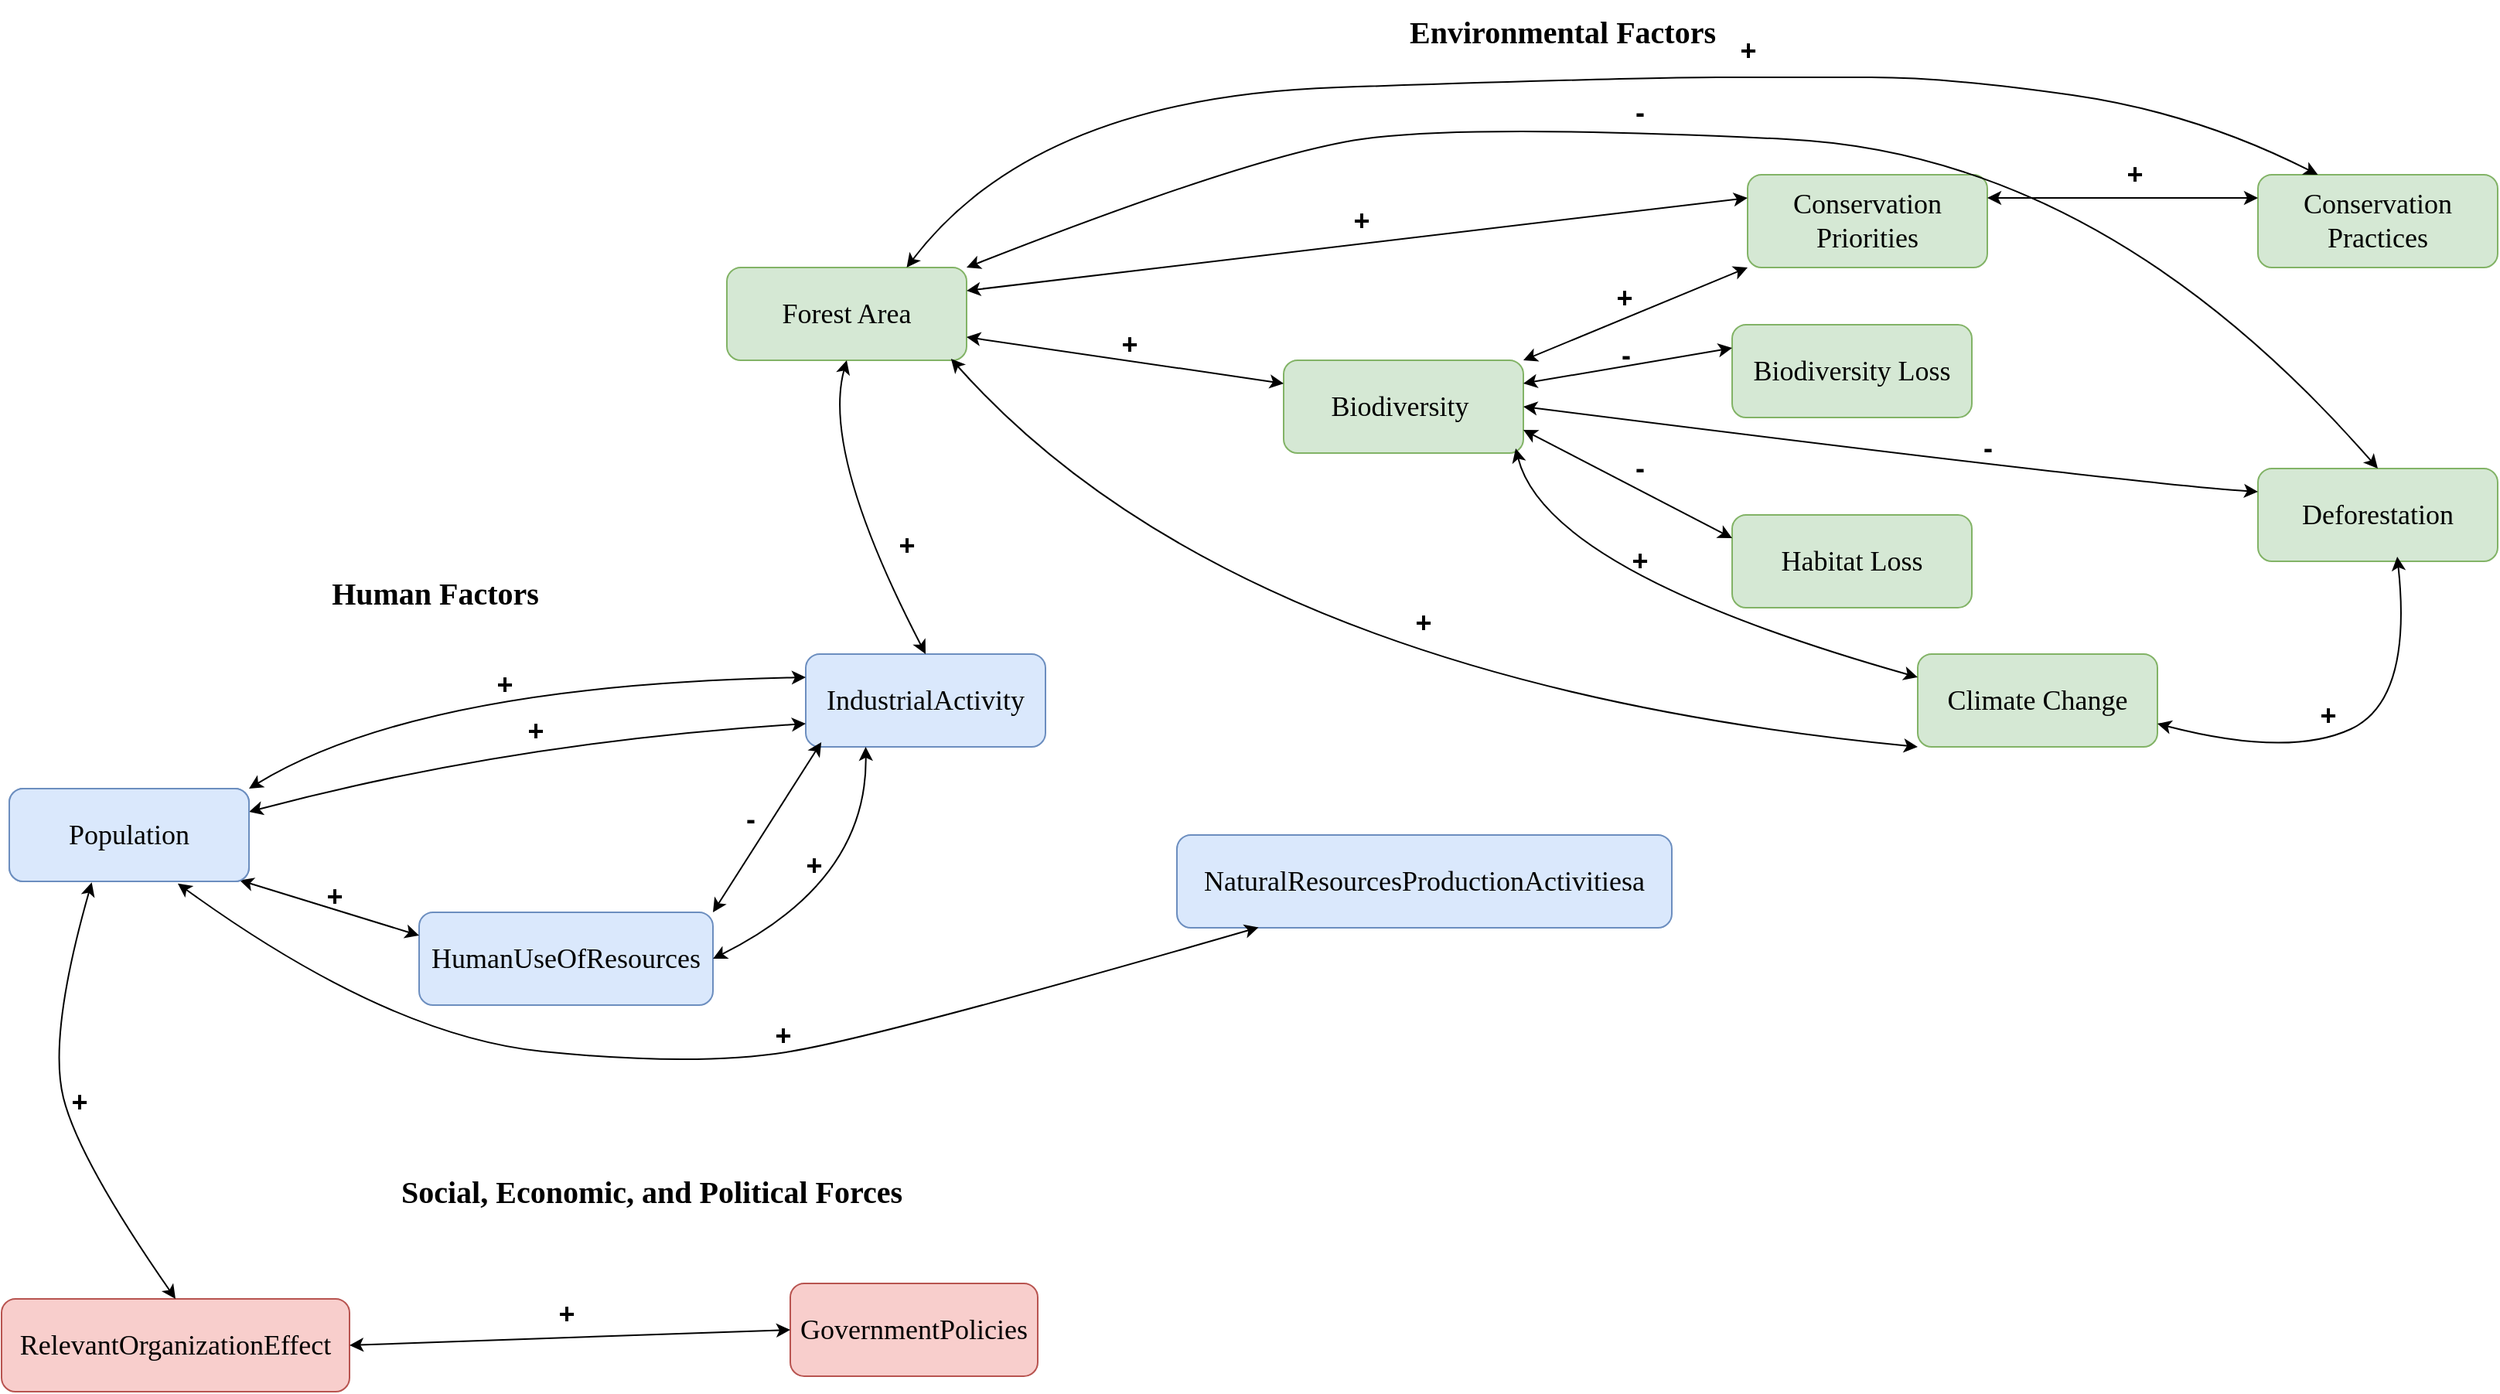 <mxfile version="22.0.4" type="github">
  <diagram name="Page-1" id="zB_I1wsIQ56pGqQ2V1rR">
    <mxGraphModel dx="1354" dy="754" grid="1" gridSize="10" guides="1" tooltips="1" connect="1" arrows="1" fold="1" page="1" pageScale="1" pageWidth="1920" pageHeight="1200" math="0" shadow="0">
      <root>
        <mxCell id="0" />
        <mxCell id="1" parent="0" />
        <mxCell id="jdVaecQ7j_w1OCTPGQky-2" value="&lt;font face=&quot;Garamond&quot; style=&quot;font-size: 20px;&quot;&gt;&lt;b&gt;Environmental Factors&lt;/b&gt;&lt;/font&gt;" style="text;html=1;align=center;verticalAlign=middle;resizable=0;points=[];autosize=1;strokeColor=none;fillColor=none;" vertex="1" parent="1">
          <mxGeometry x="939" width="220" height="40" as="geometry" />
        </mxCell>
        <mxCell id="jdVaecQ7j_w1OCTPGQky-4" value="&lt;font style=&quot;font-size: 18px;&quot; face=&quot;Garamond&quot;&gt;Forest Area &lt;/font&gt;" style="rounded=1;whiteSpace=wrap;html=1;fillColor=#d5e8d4;strokeColor=#82b366;" vertex="1" parent="1">
          <mxGeometry x="509" y="173" width="155" height="60" as="geometry" />
        </mxCell>
        <mxCell id="jdVaecQ7j_w1OCTPGQky-5" value="&lt;font face=&quot;Garamond&quot; style=&quot;font-size: 18px;&quot;&gt;Biodiversity&amp;nbsp;&lt;/font&gt;" style="rounded=1;whiteSpace=wrap;html=1;fillColor=#d5e8d4;strokeColor=#82b366;align=center;" vertex="1" parent="1">
          <mxGeometry x="869" y="233" width="155" height="60" as="geometry" />
        </mxCell>
        <mxCell id="jdVaecQ7j_w1OCTPGQky-6" value="&lt;font style=&quot;font-size: 18px;&quot; face=&quot;Garamond&quot;&gt;Climate Change&lt;/font&gt;" style="rounded=1;whiteSpace=wrap;html=1;fillColor=#d5e8d4;strokeColor=#82b366;" vertex="1" parent="1">
          <mxGeometry x="1279" y="423" width="155" height="60" as="geometry" />
        </mxCell>
        <mxCell id="jdVaecQ7j_w1OCTPGQky-7" value="&lt;font style=&quot;font-size: 18px;&quot; face=&quot;Garamond&quot;&gt;Deforestation&lt;/font&gt;" style="rounded=1;whiteSpace=wrap;html=1;fillColor=#d5e8d4;strokeColor=#82b366;" vertex="1" parent="1">
          <mxGeometry x="1499" y="303" width="155" height="60" as="geometry" />
        </mxCell>
        <mxCell id="jdVaecQ7j_w1OCTPGQky-8" value="&lt;font style=&quot;font-size: 18px;&quot; face=&quot;Garamond&quot;&gt;Biodiversity Loss&lt;/font&gt;" style="rounded=1;whiteSpace=wrap;html=1;fillColor=#d5e8d4;strokeColor=#82b366;" vertex="1" parent="1">
          <mxGeometry x="1159" y="210" width="155" height="60" as="geometry" />
        </mxCell>
        <mxCell id="jdVaecQ7j_w1OCTPGQky-9" value="&lt;font face=&quot;Garamond&quot; style=&quot;font-size: 18px;&quot;&gt;Conservation Priorities&lt;/font&gt;" style="rounded=1;whiteSpace=wrap;html=1;fillColor=#d5e8d4;strokeColor=#82b366;" vertex="1" parent="1">
          <mxGeometry x="1169" y="113" width="155" height="60" as="geometry" />
        </mxCell>
        <mxCell id="jdVaecQ7j_w1OCTPGQky-10" value="&lt;font style=&quot;font-size: 18px;&quot; face=&quot;Garamond&quot;&gt;Conservation Practices&lt;/font&gt;" style="rounded=1;whiteSpace=wrap;html=1;fillColor=#d5e8d4;strokeColor=#82b366;" vertex="1" parent="1">
          <mxGeometry x="1499" y="113" width="155" height="60" as="geometry" />
        </mxCell>
        <mxCell id="jdVaecQ7j_w1OCTPGQky-16" value="&lt;font style=&quot;font-size: 18px;&quot; face=&quot;Garamond&quot;&gt;Habitat Loss&lt;/font&gt;" style="rounded=1;whiteSpace=wrap;html=1;fillColor=#d5e8d4;strokeColor=#82b366;" vertex="1" parent="1">
          <mxGeometry x="1159" y="333" width="155" height="60" as="geometry" />
        </mxCell>
        <mxCell id="jdVaecQ7j_w1OCTPGQky-20" value="" style="curved=1;endArrow=classic;html=1;rounded=0;entryX=0.25;entryY=0;entryDx=0;entryDy=0;endFill=1;startArrow=classic;startFill=1;exitX=0.75;exitY=0;exitDx=0;exitDy=0;" edge="1" parent="1" source="jdVaecQ7j_w1OCTPGQky-4" target="jdVaecQ7j_w1OCTPGQky-10">
          <mxGeometry width="50" height="50" relative="1" as="geometry">
            <mxPoint x="699" y="153" as="sourcePoint" />
            <mxPoint x="1509" y="73" as="targetPoint" />
            <Array as="points">
              <mxPoint x="709" y="63" />
              <mxPoint x="1099" y="50" />
              <mxPoint x="1199" y="50" />
              <mxPoint x="1299" y="50" />
              <mxPoint x="1459" y="73" />
            </Array>
          </mxGeometry>
        </mxCell>
        <mxCell id="jdVaecQ7j_w1OCTPGQky-21" value="&lt;b&gt;&lt;font style=&quot;font-size: 18px;&quot;&gt;+&lt;/font&gt;&lt;/b&gt;" style="text;html=1;align=center;verticalAlign=middle;resizable=0;points=[];autosize=1;strokeColor=none;fillColor=none;" vertex="1" parent="1">
          <mxGeometry x="1154" y="13" width="30" height="40" as="geometry" />
        </mxCell>
        <mxCell id="jdVaecQ7j_w1OCTPGQky-22" value="" style="endArrow=classic;startArrow=classic;html=1;rounded=0;exitX=1;exitY=0.25;exitDx=0;exitDy=0;entryX=0;entryY=0.25;entryDx=0;entryDy=0;" edge="1" parent="1" source="jdVaecQ7j_w1OCTPGQky-4" target="jdVaecQ7j_w1OCTPGQky-9">
          <mxGeometry width="50" height="50" relative="1" as="geometry">
            <mxPoint x="921.5" y="173" as="sourcePoint" />
            <mxPoint x="1139" y="143" as="targetPoint" />
          </mxGeometry>
        </mxCell>
        <mxCell id="jdVaecQ7j_w1OCTPGQky-23" value="&lt;font style=&quot;font-size: 18px;&quot;&gt;&lt;b&gt;+&lt;/b&gt;&lt;/font&gt;" style="text;html=1;align=center;verticalAlign=middle;resizable=0;points=[];autosize=1;strokeColor=none;fillColor=none;" vertex="1" parent="1">
          <mxGeometry x="904" y="123" width="30" height="40" as="geometry" />
        </mxCell>
        <mxCell id="jdVaecQ7j_w1OCTPGQky-24" value="" style="endArrow=classic;startArrow=classic;html=1;rounded=0;entryX=0;entryY=0.25;entryDx=0;entryDy=0;exitX=1;exitY=0.25;exitDx=0;exitDy=0;" edge="1" parent="1" source="jdVaecQ7j_w1OCTPGQky-9" target="jdVaecQ7j_w1OCTPGQky-10">
          <mxGeometry width="50" height="50" relative="1" as="geometry">
            <mxPoint x="1389" y="168" as="sourcePoint" />
            <mxPoint x="1439" y="118" as="targetPoint" />
          </mxGeometry>
        </mxCell>
        <mxCell id="jdVaecQ7j_w1OCTPGQky-25" value="&lt;b&gt;&lt;font style=&quot;font-size: 18px;&quot;&gt;+&lt;/font&gt;&lt;/b&gt;" style="text;html=1;align=center;verticalAlign=middle;resizable=0;points=[];autosize=1;strokeColor=none;fillColor=none;" vertex="1" parent="1">
          <mxGeometry x="1404" y="93" width="30" height="40" as="geometry" />
        </mxCell>
        <mxCell id="jdVaecQ7j_w1OCTPGQky-26" value="" style="endArrow=classic;startArrow=classic;html=1;rounded=0;entryX=0;entryY=0.25;entryDx=0;entryDy=0;exitX=1;exitY=0.75;exitDx=0;exitDy=0;" edge="1" parent="1" source="jdVaecQ7j_w1OCTPGQky-4" target="jdVaecQ7j_w1OCTPGQky-5">
          <mxGeometry width="50" height="50" relative="1" as="geometry">
            <mxPoint x="689" y="260" as="sourcePoint" />
            <mxPoint x="739" y="210" as="targetPoint" />
          </mxGeometry>
        </mxCell>
        <mxCell id="jdVaecQ7j_w1OCTPGQky-27" value="&lt;b&gt;&lt;font style=&quot;font-size: 18px;&quot;&gt;+&lt;/font&gt;&lt;/b&gt;" style="text;html=1;align=center;verticalAlign=middle;resizable=0;points=[];autosize=1;strokeColor=none;fillColor=none;" vertex="1" parent="1">
          <mxGeometry x="754" y="203" width="30" height="40" as="geometry" />
        </mxCell>
        <mxCell id="jdVaecQ7j_w1OCTPGQky-28" value="" style="endArrow=classic;startArrow=classic;html=1;rounded=0;entryX=0;entryY=0.25;entryDx=0;entryDy=0;exitX=1;exitY=0.25;exitDx=0;exitDy=0;" edge="1" parent="1" source="jdVaecQ7j_w1OCTPGQky-5" target="jdVaecQ7j_w1OCTPGQky-8">
          <mxGeometry width="50" height="50" relative="1" as="geometry">
            <mxPoint x="1049" y="280" as="sourcePoint" />
            <mxPoint x="1099" y="230" as="targetPoint" />
          </mxGeometry>
        </mxCell>
        <mxCell id="jdVaecQ7j_w1OCTPGQky-29" value="&lt;b&gt;&lt;font style=&quot;font-size: 18px;&quot;&gt;-&lt;/font&gt;&lt;/b&gt;" style="text;html=1;align=center;verticalAlign=middle;resizable=0;points=[];autosize=1;strokeColor=none;fillColor=none;" vertex="1" parent="1">
          <mxGeometry x="1075" y="210" width="30" height="40" as="geometry" />
        </mxCell>
        <mxCell id="jdVaecQ7j_w1OCTPGQky-30" value="" style="endArrow=classic;startArrow=classic;html=1;rounded=0;entryX=0;entryY=0.25;entryDx=0;entryDy=0;exitX=1;exitY=0.75;exitDx=0;exitDy=0;" edge="1" parent="1" source="jdVaecQ7j_w1OCTPGQky-5" target="jdVaecQ7j_w1OCTPGQky-16">
          <mxGeometry width="50" height="50" relative="1" as="geometry">
            <mxPoint x="1049" y="307" as="sourcePoint" />
            <mxPoint x="1099" y="257" as="targetPoint" />
          </mxGeometry>
        </mxCell>
        <mxCell id="jdVaecQ7j_w1OCTPGQky-31" value="&lt;font style=&quot;font-size: 18px;&quot;&gt;&lt;b&gt;-&lt;/b&gt;&lt;/font&gt;" style="text;html=1;align=center;verticalAlign=middle;resizable=0;points=[];autosize=1;strokeColor=none;fillColor=none;" vertex="1" parent="1">
          <mxGeometry x="1084" y="283" width="30" height="40" as="geometry" />
        </mxCell>
        <mxCell id="jdVaecQ7j_w1OCTPGQky-33" value="" style="curved=1;endArrow=classic;html=1;rounded=0;entryX=0;entryY=0.25;entryDx=0;entryDy=0;startArrow=classic;startFill=1;exitX=1;exitY=0.5;exitDx=0;exitDy=0;" edge="1" parent="1" source="jdVaecQ7j_w1OCTPGQky-5" target="jdVaecQ7j_w1OCTPGQky-7">
          <mxGeometry width="50" height="50" relative="1" as="geometry">
            <mxPoint x="1039" y="260" as="sourcePoint" />
            <mxPoint x="1469" y="313" as="targetPoint" />
            <Array as="points">
              <mxPoint x="1419" y="313" />
            </Array>
          </mxGeometry>
        </mxCell>
        <mxCell id="jdVaecQ7j_w1OCTPGQky-34" value="&lt;b&gt;&lt;font style=&quot;font-size: 18px;&quot;&gt;-&lt;/font&gt;&lt;/b&gt;" style="text;html=1;align=center;verticalAlign=middle;resizable=0;points=[];autosize=1;strokeColor=none;fillColor=none;" vertex="1" parent="1">
          <mxGeometry x="1309" y="270" width="30" height="40" as="geometry" />
        </mxCell>
        <mxCell id="jdVaecQ7j_w1OCTPGQky-35" value="" style="curved=1;endArrow=classic;html=1;rounded=0;entryX=0;entryY=0.25;entryDx=0;entryDy=0;startArrow=classic;startFill=1;exitX=0.968;exitY=0.95;exitDx=0;exitDy=0;exitPerimeter=0;" edge="1" parent="1" source="jdVaecQ7j_w1OCTPGQky-5" target="jdVaecQ7j_w1OCTPGQky-6">
          <mxGeometry width="50" height="50" relative="1" as="geometry">
            <mxPoint x="1019" y="300" as="sourcePoint" />
            <mxPoint x="1074" y="363" as="targetPoint" />
            <Array as="points">
              <mxPoint x="1039" y="370" />
            </Array>
          </mxGeometry>
        </mxCell>
        <mxCell id="jdVaecQ7j_w1OCTPGQky-36" value="&lt;b&gt;&lt;font style=&quot;font-size: 18px;&quot;&gt;+&lt;/font&gt;&lt;/b&gt;" style="text;html=1;align=center;verticalAlign=middle;resizable=0;points=[];autosize=1;strokeColor=none;fillColor=none;" vertex="1" parent="1">
          <mxGeometry x="1084" y="343" width="30" height="40" as="geometry" />
        </mxCell>
        <mxCell id="jdVaecQ7j_w1OCTPGQky-37" value="" style="endArrow=classic;startArrow=classic;html=1;rounded=0;entryX=0;entryY=1;entryDx=0;entryDy=0;exitX=1;exitY=0;exitDx=0;exitDy=0;" edge="1" parent="1" source="jdVaecQ7j_w1OCTPGQky-5" target="jdVaecQ7j_w1OCTPGQky-9">
          <mxGeometry width="50" height="50" relative="1" as="geometry">
            <mxPoint x="1024" y="223" as="sourcePoint" />
            <mxPoint x="1074" y="173" as="targetPoint" />
          </mxGeometry>
        </mxCell>
        <mxCell id="jdVaecQ7j_w1OCTPGQky-38" value="&lt;b&gt;&lt;font style=&quot;font-size: 18px;&quot;&gt;+&lt;/font&gt;&lt;/b&gt;" style="text;html=1;align=center;verticalAlign=middle;resizable=0;points=[];autosize=1;strokeColor=none;fillColor=none;" vertex="1" parent="1">
          <mxGeometry x="1074" y="173" width="30" height="40" as="geometry" />
        </mxCell>
        <mxCell id="jdVaecQ7j_w1OCTPGQky-39" value="" style="curved=1;endArrow=classic;html=1;rounded=0;entryX=0.581;entryY=0.95;entryDx=0;entryDy=0;entryPerimeter=0;startArrow=classic;startFill=1;exitX=1;exitY=0.75;exitDx=0;exitDy=0;" edge="1" parent="1" source="jdVaecQ7j_w1OCTPGQky-6" target="jdVaecQ7j_w1OCTPGQky-7">
          <mxGeometry width="50" height="50" relative="1" as="geometry">
            <mxPoint x="1479" y="490" as="sourcePoint" />
            <mxPoint x="1529" y="440" as="targetPoint" />
            <Array as="points">
              <mxPoint x="1519" y="490" />
              <mxPoint x="1599" y="453" />
            </Array>
          </mxGeometry>
        </mxCell>
        <mxCell id="jdVaecQ7j_w1OCTPGQky-41" value="&lt;b&gt;&lt;font style=&quot;font-size: 18px;&quot;&gt;+&lt;/font&gt;&lt;/b&gt;" style="text;html=1;align=center;verticalAlign=middle;resizable=0;points=[];autosize=1;strokeColor=none;fillColor=none;" vertex="1" parent="1">
          <mxGeometry x="1529" y="443" width="30" height="40" as="geometry" />
        </mxCell>
        <mxCell id="jdVaecQ7j_w1OCTPGQky-42" value="" style="curved=1;endArrow=classic;html=1;rounded=0;startArrow=classic;startFill=1;exitX=0.935;exitY=0.983;exitDx=0;exitDy=0;exitPerimeter=0;entryX=0;entryY=1;entryDx=0;entryDy=0;" edge="1" parent="1" source="jdVaecQ7j_w1OCTPGQky-4" target="jdVaecQ7j_w1OCTPGQky-6">
          <mxGeometry width="50" height="50" relative="1" as="geometry">
            <mxPoint x="659" y="320" as="sourcePoint" />
            <mxPoint x="1269" y="480" as="targetPoint" />
            <Array as="points">
              <mxPoint x="839" y="440" />
            </Array>
          </mxGeometry>
        </mxCell>
        <mxCell id="jdVaecQ7j_w1OCTPGQky-43" value="&lt;b&gt;&lt;font style=&quot;font-size: 18px;&quot;&gt;+&lt;/font&gt;&lt;/b&gt;" style="text;html=1;align=center;verticalAlign=middle;resizable=0;points=[];autosize=1;strokeColor=none;fillColor=none;" vertex="1" parent="1">
          <mxGeometry x="944" y="383" width="30" height="40" as="geometry" />
        </mxCell>
        <mxCell id="jdVaecQ7j_w1OCTPGQky-44" value="" style="curved=1;endArrow=classic;html=1;rounded=0;entryX=0.5;entryY=0;entryDx=0;entryDy=0;startArrow=classic;startFill=1;exitX=1;exitY=0;exitDx=0;exitDy=0;" edge="1" parent="1" source="jdVaecQ7j_w1OCTPGQky-4" target="jdVaecQ7j_w1OCTPGQky-7">
          <mxGeometry width="50" height="50" relative="1" as="geometry">
            <mxPoint x="699" y="160" as="sourcePoint" />
            <mxPoint x="1559" y="240" as="targetPoint" />
            <Array as="points">
              <mxPoint x="850" y="100" />
              <mxPoint x="989" y="80" />
              <mxPoint x="1399" y="100" />
            </Array>
          </mxGeometry>
        </mxCell>
        <mxCell id="jdVaecQ7j_w1OCTPGQky-45" value="&lt;b&gt;&lt;font style=&quot;font-size: 18px;&quot;&gt;-&lt;/font&gt;&lt;/b&gt;" style="text;html=1;align=center;verticalAlign=middle;resizable=0;points=[];autosize=1;strokeColor=none;fillColor=none;" vertex="1" parent="1">
          <mxGeometry x="1084" y="53" width="30" height="40" as="geometry" />
        </mxCell>
        <mxCell id="jdVaecQ7j_w1OCTPGQky-46" value="&lt;font style=&quot;font-size: 20px;&quot; face=&quot;Garamond&quot;&gt;&lt;b&gt;Human Factors&lt;/b&gt;&lt;/font&gt;" style="text;html=1;align=center;verticalAlign=middle;resizable=0;points=[];autosize=1;strokeColor=none;fillColor=none;" vertex="1" parent="1">
          <mxGeometry x="240" y="363" width="160" height="40" as="geometry" />
        </mxCell>
        <mxCell id="jdVaecQ7j_w1OCTPGQky-48" value="&lt;font style=&quot;font-size: 18px;&quot; face=&quot;Garamond&quot;&gt;Population&lt;/font&gt;" style="rounded=1;whiteSpace=wrap;html=1;fillColor=#dae8fc;strokeColor=#6c8ebf;" vertex="1" parent="1">
          <mxGeometry x="45" y="510" width="155" height="60" as="geometry" />
        </mxCell>
        <mxCell id="jdVaecQ7j_w1OCTPGQky-49" value="&lt;font face=&quot;Garamond&quot; style=&quot;font-size: 18px;&quot;&gt;HumanUseOfResources&lt;/font&gt;" style="rounded=1;whiteSpace=wrap;html=1;fillColor=#dae8fc;strokeColor=#6c8ebf;" vertex="1" parent="1">
          <mxGeometry x="310" y="590" width="190" height="60" as="geometry" />
        </mxCell>
        <mxCell id="jdVaecQ7j_w1OCTPGQky-50" value="&lt;font style=&quot;font-size: 18px;&quot; face=&quot;Garamond&quot;&gt;IndustrialActivity&lt;/font&gt;" style="rounded=1;whiteSpace=wrap;html=1;fillColor=#dae8fc;strokeColor=#6c8ebf;" vertex="1" parent="1">
          <mxGeometry x="560" y="423" width="155" height="60" as="geometry" />
        </mxCell>
        <mxCell id="jdVaecQ7j_w1OCTPGQky-51" value="&lt;font face=&quot;Garamond&quot; style=&quot;font-size: 18px;&quot;&gt;NaturalResourcesProductionActivitiesa&lt;/font&gt;" style="rounded=1;whiteSpace=wrap;html=1;fillColor=#dae8fc;strokeColor=#6c8ebf;" vertex="1" parent="1">
          <mxGeometry x="800" y="540" width="320" height="60" as="geometry" />
        </mxCell>
        <mxCell id="jdVaecQ7j_w1OCTPGQky-52" value="" style="curved=1;endArrow=classic;html=1;rounded=0;entryX=0.5;entryY=1;entryDx=0;entryDy=0;startArrow=classic;startFill=1;exitX=0.5;exitY=0;exitDx=0;exitDy=0;" edge="1" parent="1" source="jdVaecQ7j_w1OCTPGQky-50" target="jdVaecQ7j_w1OCTPGQky-4">
          <mxGeometry width="50" height="50" relative="1" as="geometry">
            <mxPoint x="570" y="343" as="sourcePoint" />
            <mxPoint x="620" y="293" as="targetPoint" />
            <Array as="points">
              <mxPoint x="570" y="293" />
            </Array>
          </mxGeometry>
        </mxCell>
        <mxCell id="jdVaecQ7j_w1OCTPGQky-53" value="&lt;font style=&quot;font-size: 18px;&quot;&gt;&lt;b&gt;+&lt;/b&gt;&lt;/font&gt;" style="text;html=1;align=center;verticalAlign=middle;resizable=0;points=[];autosize=1;strokeColor=none;fillColor=none;" vertex="1" parent="1">
          <mxGeometry x="610" y="333" width="30" height="40" as="geometry" />
        </mxCell>
        <mxCell id="jdVaecQ7j_w1OCTPGQky-54" value="" style="curved=1;endArrow=classic;html=1;rounded=0;entryX=0;entryY=0.25;entryDx=0;entryDy=0;startArrow=classic;startFill=1;exitX=1;exitY=0;exitDx=0;exitDy=0;" edge="1" parent="1" source="jdVaecQ7j_w1OCTPGQky-48" target="jdVaecQ7j_w1OCTPGQky-50">
          <mxGeometry width="50" height="50" relative="1" as="geometry">
            <mxPoint x="270" y="480" as="sourcePoint" />
            <mxPoint x="360" y="443" as="targetPoint" />
            <Array as="points">
              <mxPoint x="310" y="443" />
            </Array>
          </mxGeometry>
        </mxCell>
        <mxCell id="jdVaecQ7j_w1OCTPGQky-55" value="&lt;b&gt;&lt;font style=&quot;font-size: 18px;&quot;&gt;+&lt;/font&gt;&lt;/b&gt;" style="text;html=1;align=center;verticalAlign=middle;resizable=0;points=[];autosize=1;strokeColor=none;fillColor=none;" vertex="1" parent="1">
          <mxGeometry x="350" y="423" width="30" height="40" as="geometry" />
        </mxCell>
        <mxCell id="jdVaecQ7j_w1OCTPGQky-57" value="" style="curved=1;endArrow=classic;html=1;rounded=0;entryX=0;entryY=0.75;entryDx=0;entryDy=0;startArrow=classic;startFill=1;exitX=1;exitY=0.25;exitDx=0;exitDy=0;" edge="1" parent="1" source="jdVaecQ7j_w1OCTPGQky-48" target="jdVaecQ7j_w1OCTPGQky-50">
          <mxGeometry width="50" height="50" relative="1" as="geometry">
            <mxPoint x="230" y="530" as="sourcePoint" />
            <mxPoint x="420" y="480" as="targetPoint" />
            <Array as="points">
              <mxPoint x="370" y="480" />
            </Array>
          </mxGeometry>
        </mxCell>
        <mxCell id="jdVaecQ7j_w1OCTPGQky-58" value="&lt;b&gt;&lt;font style=&quot;font-size: 18px;&quot;&gt;+&lt;/font&gt;&lt;/b&gt;" style="text;html=1;align=center;verticalAlign=middle;resizable=0;points=[];autosize=1;strokeColor=none;fillColor=none;" vertex="1" parent="1">
          <mxGeometry x="370" y="453" width="30" height="40" as="geometry" />
        </mxCell>
        <mxCell id="jdVaecQ7j_w1OCTPGQky-59" value="" style="curved=1;endArrow=classic;html=1;rounded=0;entryX=0.25;entryY=1;entryDx=0;entryDy=0;startArrow=classic;startFill=1;exitX=1;exitY=0.5;exitDx=0;exitDy=0;" edge="1" parent="1" source="jdVaecQ7j_w1OCTPGQky-49" target="jdVaecQ7j_w1OCTPGQky-50">
          <mxGeometry width="50" height="50" relative="1" as="geometry">
            <mxPoint x="530" y="610" as="sourcePoint" />
            <mxPoint x="580" y="560" as="targetPoint" />
            <Array as="points">
              <mxPoint x="600" y="570" />
            </Array>
          </mxGeometry>
        </mxCell>
        <mxCell id="jdVaecQ7j_w1OCTPGQky-60" value="&lt;font style=&quot;font-size: 18px;&quot;&gt;&lt;b&gt;+&lt;/b&gt;&lt;/font&gt;" style="text;html=1;align=center;verticalAlign=middle;resizable=0;points=[];autosize=1;strokeColor=none;fillColor=none;" vertex="1" parent="1">
          <mxGeometry x="550" y="540" width="30" height="40" as="geometry" />
        </mxCell>
        <mxCell id="jdVaecQ7j_w1OCTPGQky-61" value="" style="endArrow=classic;startArrow=classic;html=1;rounded=0;entryX=0.065;entryY=0.95;entryDx=0;entryDy=0;entryPerimeter=0;exitX=1;exitY=0;exitDx=0;exitDy=0;" edge="1" parent="1" source="jdVaecQ7j_w1OCTPGQky-49" target="jdVaecQ7j_w1OCTPGQky-50">
          <mxGeometry width="50" height="50" relative="1" as="geometry">
            <mxPoint x="500" y="580" as="sourcePoint" />
            <mxPoint x="550" y="530" as="targetPoint" />
          </mxGeometry>
        </mxCell>
        <mxCell id="jdVaecQ7j_w1OCTPGQky-62" value="&lt;b&gt;&lt;font style=&quot;font-size: 18px;&quot;&gt;-&lt;/font&gt;&lt;/b&gt;" style="text;html=1;align=center;verticalAlign=middle;resizable=0;points=[];autosize=1;strokeColor=none;fillColor=none;" vertex="1" parent="1">
          <mxGeometry x="509" y="510" width="30" height="40" as="geometry" />
        </mxCell>
        <mxCell id="jdVaecQ7j_w1OCTPGQky-63" value="" style="endArrow=classic;startArrow=classic;html=1;rounded=0;entryX=0;entryY=0.25;entryDx=0;entryDy=0;exitX=0.961;exitY=0.988;exitDx=0;exitDy=0;exitPerimeter=0;" edge="1" parent="1" source="jdVaecQ7j_w1OCTPGQky-48" target="jdVaecQ7j_w1OCTPGQky-49">
          <mxGeometry width="50" height="50" relative="1" as="geometry">
            <mxPoint x="230" y="603" as="sourcePoint" />
            <mxPoint x="280" y="553" as="targetPoint" />
          </mxGeometry>
        </mxCell>
        <mxCell id="jdVaecQ7j_w1OCTPGQky-65" value="&lt;b&gt;&lt;font style=&quot;font-size: 18px;&quot;&gt;+&lt;/font&gt;&lt;/b&gt;" style="text;html=1;align=center;verticalAlign=middle;resizable=0;points=[];autosize=1;strokeColor=none;fillColor=none;" vertex="1" parent="1">
          <mxGeometry x="240" y="560" width="30" height="40" as="geometry" />
        </mxCell>
        <mxCell id="jdVaecQ7j_w1OCTPGQky-66" value="" style="curved=1;endArrow=classic;html=1;rounded=0;entryX=0.165;entryY=0.996;entryDx=0;entryDy=0;entryPerimeter=0;startArrow=classic;startFill=1;exitX=0.703;exitY=1.023;exitDx=0;exitDy=0;exitPerimeter=0;" edge="1" parent="1" source="jdVaecQ7j_w1OCTPGQky-48" target="jdVaecQ7j_w1OCTPGQky-51">
          <mxGeometry width="50" height="50" relative="1" as="geometry">
            <mxPoint x="150" y="600" as="sourcePoint" />
            <mxPoint x="470" y="690" as="targetPoint" />
            <Array as="points">
              <mxPoint x="290" y="670" />
              <mxPoint x="490" y="690" />
              <mxPoint x="610" y="670" />
            </Array>
          </mxGeometry>
        </mxCell>
        <mxCell id="jdVaecQ7j_w1OCTPGQky-67" value="&lt;b&gt;&lt;font style=&quot;font-size: 18px;&quot;&gt;+&lt;/font&gt;&lt;/b&gt;" style="text;html=1;align=center;verticalAlign=middle;resizable=0;points=[];autosize=1;strokeColor=none;fillColor=none;" vertex="1" parent="1">
          <mxGeometry x="530" y="650" width="30" height="40" as="geometry" />
        </mxCell>
        <mxCell id="jdVaecQ7j_w1OCTPGQky-68" value="&lt;b&gt;&lt;font style=&quot;font-size: 20px;&quot; face=&quot;Garamond&quot;&gt;Social, Economic, and Political Forces&lt;/font&gt;&lt;/b&gt;" style="text;html=1;align=center;verticalAlign=middle;resizable=0;points=[];autosize=1;strokeColor=none;fillColor=none;" vertex="1" parent="1">
          <mxGeometry x="285" y="750" width="350" height="40" as="geometry" />
        </mxCell>
        <mxCell id="jdVaecQ7j_w1OCTPGQky-69" value="&lt;font style=&quot;font-size: 18px;&quot; face=&quot;Garamond&quot;&gt;Population&lt;/font&gt;" style="rounded=1;whiteSpace=wrap;html=1;fillColor=#dae8fc;strokeColor=#6c8ebf;" vertex="1" parent="1">
          <mxGeometry x="45" y="510" width="155" height="60" as="geometry" />
        </mxCell>
        <mxCell id="jdVaecQ7j_w1OCTPGQky-70" value="&lt;font style=&quot;font-size: 18px;&quot; face=&quot;Garamond&quot;&gt;RelevantOrganizationEffect&lt;/font&gt;" style="rounded=1;whiteSpace=wrap;html=1;fillColor=#f8cecc;strokeColor=#b85450;" vertex="1" parent="1">
          <mxGeometry x="40" y="840" width="225" height="60" as="geometry" />
        </mxCell>
        <mxCell id="jdVaecQ7j_w1OCTPGQky-71" value="&lt;font style=&quot;font-size: 18px;&quot; face=&quot;Garamond&quot;&gt;GovernmentPolicies&lt;/font&gt;" style="rounded=1;whiteSpace=wrap;html=1;fillColor=#f8cecc;strokeColor=#b85450;" vertex="1" parent="1">
          <mxGeometry x="550" y="830" width="160" height="60" as="geometry" />
        </mxCell>
        <mxCell id="jdVaecQ7j_w1OCTPGQky-72" value="" style="endArrow=classic;startArrow=classic;html=1;rounded=0;entryX=0;entryY=0.5;entryDx=0;entryDy=0;exitX=1;exitY=0.5;exitDx=0;exitDy=0;" edge="1" parent="1" source="jdVaecQ7j_w1OCTPGQky-70" target="jdVaecQ7j_w1OCTPGQky-71">
          <mxGeometry width="50" height="50" relative="1" as="geometry">
            <mxPoint x="270" y="880" as="sourcePoint" />
            <mxPoint x="320" y="830" as="targetPoint" />
          </mxGeometry>
        </mxCell>
        <mxCell id="jdVaecQ7j_w1OCTPGQky-73" value="&lt;font style=&quot;font-size: 18px;&quot;&gt;&lt;b&gt;+&lt;/b&gt;&lt;/font&gt;" style="text;html=1;align=center;verticalAlign=middle;resizable=0;points=[];autosize=1;strokeColor=none;fillColor=none;" vertex="1" parent="1">
          <mxGeometry x="390" y="830" width="30" height="40" as="geometry" />
        </mxCell>
        <mxCell id="jdVaecQ7j_w1OCTPGQky-74" value="" style="curved=1;endArrow=classic;html=1;rounded=0;entryX=0.344;entryY=1.01;entryDx=0;entryDy=0;entryPerimeter=0;startArrow=classic;startFill=1;exitX=0.5;exitY=0;exitDx=0;exitDy=0;" edge="1" parent="1" source="jdVaecQ7j_w1OCTPGQky-70" target="jdVaecQ7j_w1OCTPGQky-69">
          <mxGeometry width="50" height="50" relative="1" as="geometry">
            <mxPoint x="123" y="810" as="sourcePoint" />
            <mxPoint x="160" y="740" as="targetPoint" />
            <Array as="points">
              <mxPoint x="90" y="750" />
              <mxPoint x="70" y="670" />
            </Array>
          </mxGeometry>
        </mxCell>
        <mxCell id="jdVaecQ7j_w1OCTPGQky-75" value="&lt;b&gt;&lt;font style=&quot;font-size: 18px;&quot;&gt;+&lt;/font&gt;&lt;/b&gt;" style="text;html=1;align=center;verticalAlign=middle;resizable=0;points=[];autosize=1;strokeColor=none;fillColor=none;" vertex="1" parent="1">
          <mxGeometry x="75" y="693" width="30" height="40" as="geometry" />
        </mxCell>
      </root>
    </mxGraphModel>
  </diagram>
</mxfile>
